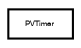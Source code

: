 digraph G
{
  edge [fontname="FreeSans",fontsize="4",labelfontname="FreeSans",labelfontsize="4"];
  node [fontname="FreeSans",fontsize="4",shape=record];
  rankdir=LR;
  Node1 [label="PVTimer",height=0.2,width=0.4,color="black", fillcolor="white", style="filled",URL="$class_p_v_timer.html"];
}
